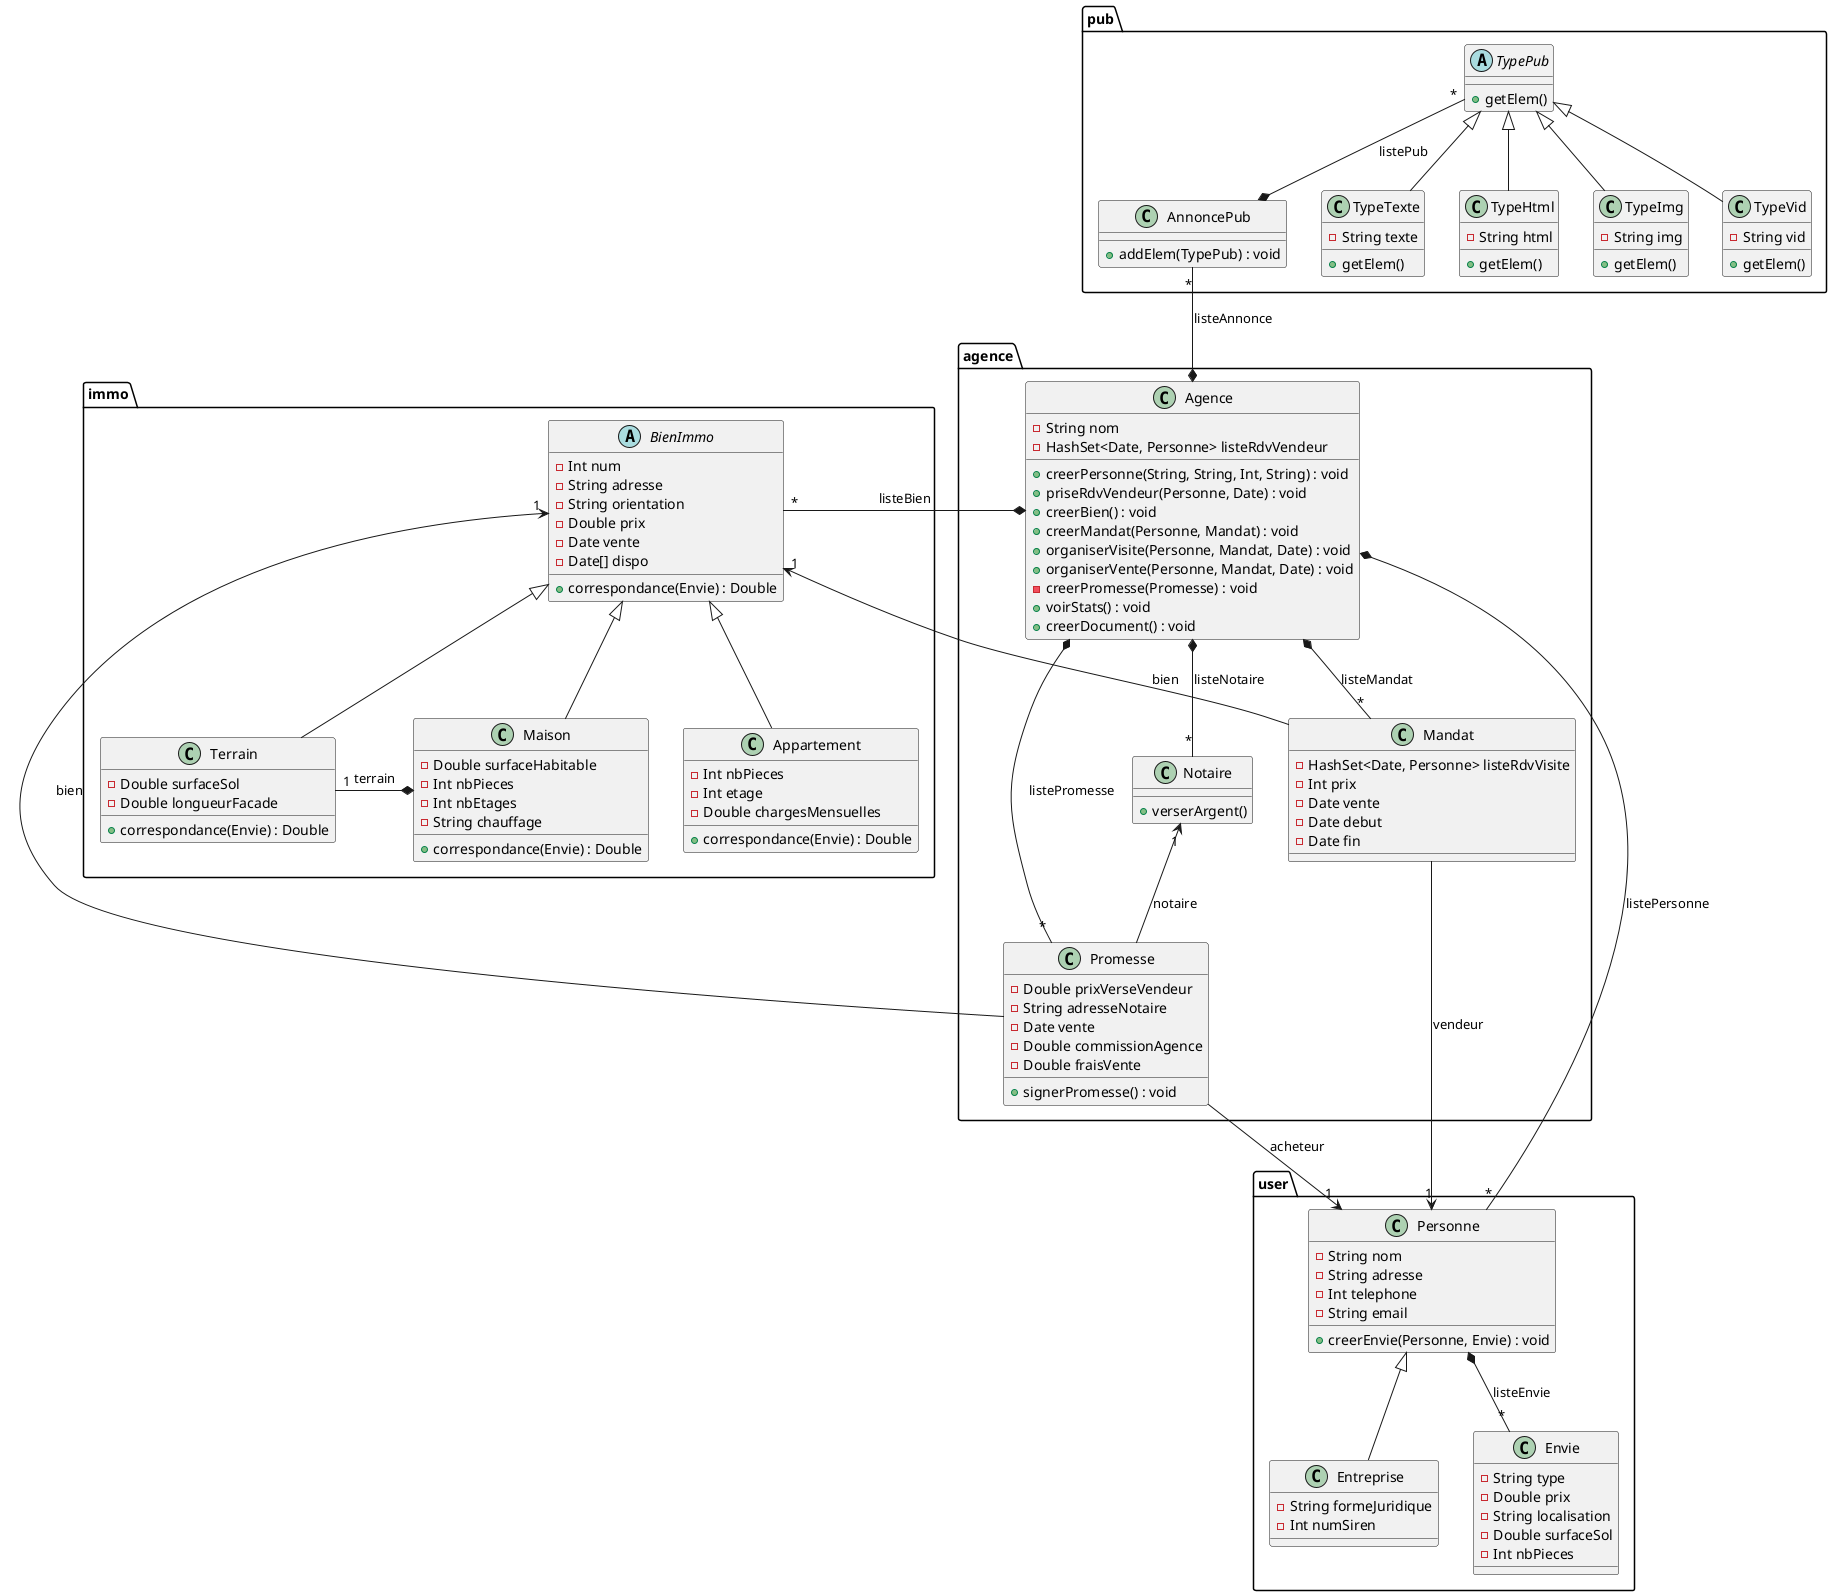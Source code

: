 
@startuml

package user {

  class Personne {
    -String nom
    -String adresse
    -Int telephone
    -String email
    +creerEnvie(Personne, Envie) : void
  }

  class Entreprise {
    -String formeJuridique
    -Int numSiren
  }

  Entreprise -up-|> Personne

  class Envie {
    -String type
    -Double prix
    -String localisation
    -Double surfaceSol
    -Int nbPieces
  }

  Personne *--"*" Envie : "listeEnvie"

}

package agence {

  class Agence {
    -String nom
    -HashSet<Date, Personne> listeRdvVendeur
    +creerPersonne(String, String, Int, String) : void
    +priseRdvVendeur(Personne, Date) : void
    +creerBien() : void
    +creerMandat(Personne, Mandat) : void
    +organiserVisite(Personne, Mandat, Date) : void
    +organiserVente(Personne, Mandat, Date) : void
    -creerPromesse(Promesse) : void
    +voirStats() : void
    +creerDocument() : void
  }

  Personne "*"-left-* Agence : "listePersonne"

  class Mandat {
    -HashSet<Date, Personne> listeRdvVisite
    -Int prix
    -Date vente
    -Date debut
    -Date fin
  }

  class Promesse {
    -Double prixVerseVendeur
    -String adresseNotaire
    -Date vente
    -Double commissionAgence
    -Double fraisVente
    +signerPromesse() : void
  }

  Agence *--"*" Mandat : "listeMandat"
  Agence *--"*" Promesse : "listePromesse"

  Mandat -->"1" Personne : "vendeur"
  Promesse -->"1" Personne : "acheteur"

  class Notaire {
    +verserArgent()
  }

  Agence *--"*" Notaire : "listeNotaire"

  Notaire "1"<-- Promesse : "notaire"

}

package pub {

  class AnnoncePub {
    +addElem(TypePub) : void
  }

  AnnoncePub "*"--* Agence : "listeAnnonce"
  TypePub "*"--* AnnoncePub : "listePub"

  abstract class TypePub {
    +getElem()
  }

  class TypeTexte {
    -String texte
    +getElem()
  }

  class TypeHtml {
    -String html
    +getElem()
  }

  class TypeImg {
    -String img
    +getElem()
  }

  class TypeVid {
    -String vid
    +getElem()
  }

  TypeTexte -up-|> TypePub
  TypeHtml -up-|> TypePub
  TypeImg -up-|> TypePub
  TypeVid -up-|> TypePub

}

package immo {

  abstract class BienImmo {
    -Int num
    -String adresse
    -String orientation
    -Double prix
    -Date vente
    -Date[] dispo
    +correspondance(Envie) : Double
  }

  BienImmo "*"-left-* Agence : "listeBien"
  Mandat -up->"1" BienImmo : "bien"
  Promesse -up->"1" BienImmo : "bien"

  class Terrain {
    -Double surfaceSol
    -Double longueurFacade
    +correspondance(Envie) : Double
  }

  class Maison {
    -Double surfaceHabitable
    -Int nbPieces
    -Int nbEtages
    -String chauffage
    +correspondance(Envie) : Double
  }

  class Appartement {
    -Int nbPieces
    -Int etage
    -Double chargesMensuelles
    +correspondance(Envie) : Double
  }

  Appartement -up-|> BienImmo
  Maison -up-|> BienImmo
  Terrain -up-|> BienImmo

  Maison *-left-"1" Terrain : "terrain"

}

@enduml
